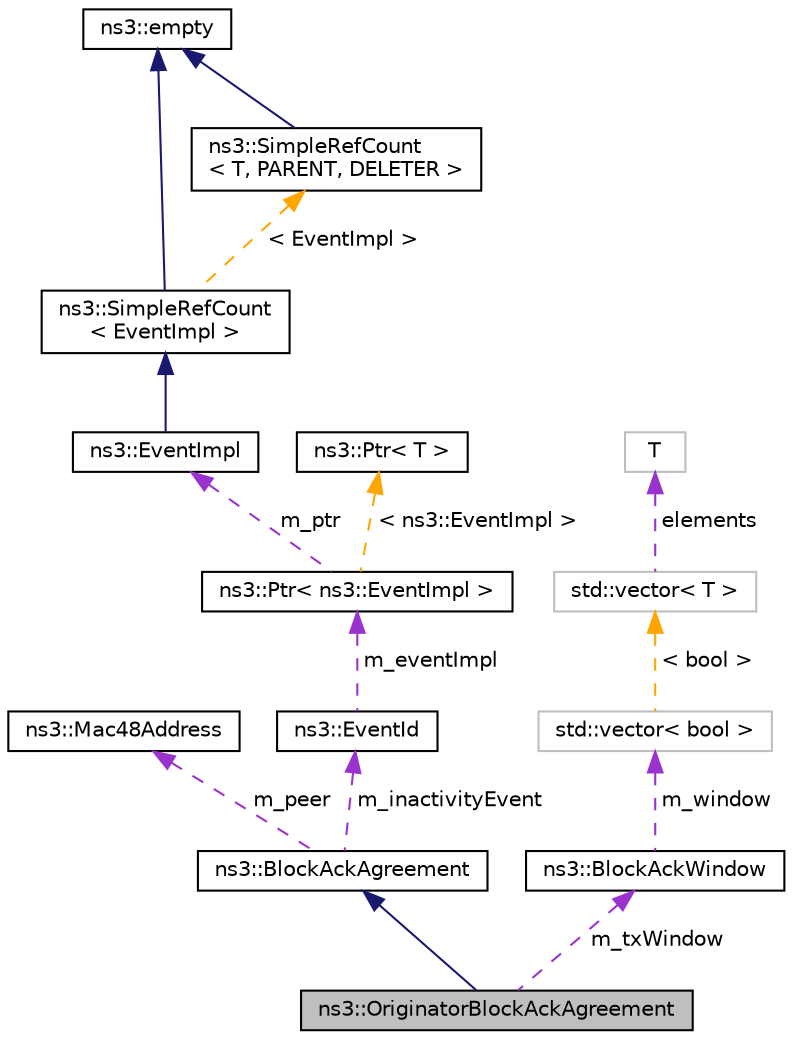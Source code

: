 digraph "ns3::OriginatorBlockAckAgreement"
{
 // LATEX_PDF_SIZE
  edge [fontname="Helvetica",fontsize="10",labelfontname="Helvetica",labelfontsize="10"];
  node [fontname="Helvetica",fontsize="10",shape=record];
  Node1 [label="ns3::OriginatorBlockAckAgreement",height=0.2,width=0.4,color="black", fillcolor="grey75", style="filled", fontcolor="black",tooltip="Maintains the state and information about transmitted MPDUs with Ack Policy set to Block Ack for an o..."];
  Node2 -> Node1 [dir="back",color="midnightblue",fontsize="10",style="solid",fontname="Helvetica"];
  Node2 [label="ns3::BlockAckAgreement",height=0.2,width=0.4,color="black", fillcolor="white", style="filled",URL="$classns3_1_1_block_ack_agreement.html",tooltip="Maintains information for a block ack agreement."];
  Node3 -> Node2 [dir="back",color="darkorchid3",fontsize="10",style="dashed",label=" m_peer" ,fontname="Helvetica"];
  Node3 [label="ns3::Mac48Address",height=0.2,width=0.4,color="black", fillcolor="white", style="filled",URL="$classns3_1_1_mac48_address.html",tooltip="an EUI-48 address"];
  Node4 -> Node2 [dir="back",color="darkorchid3",fontsize="10",style="dashed",label=" m_inactivityEvent" ,fontname="Helvetica"];
  Node4 [label="ns3::EventId",height=0.2,width=0.4,color="black", fillcolor="white", style="filled",URL="$classns3_1_1_event_id.html",tooltip="An identifier for simulation events."];
  Node5 -> Node4 [dir="back",color="darkorchid3",fontsize="10",style="dashed",label=" m_eventImpl" ,fontname="Helvetica"];
  Node5 [label="ns3::Ptr\< ns3::EventImpl \>",height=0.2,width=0.4,color="black", fillcolor="white", style="filled",URL="$classns3_1_1_ptr.html",tooltip=" "];
  Node6 -> Node5 [dir="back",color="darkorchid3",fontsize="10",style="dashed",label=" m_ptr" ,fontname="Helvetica"];
  Node6 [label="ns3::EventImpl",height=0.2,width=0.4,color="black", fillcolor="white", style="filled",URL="$classns3_1_1_event_impl.html",tooltip="A simulation event."];
  Node7 -> Node6 [dir="back",color="midnightblue",fontsize="10",style="solid",fontname="Helvetica"];
  Node7 [label="ns3::SimpleRefCount\l\< EventImpl \>",height=0.2,width=0.4,color="black", fillcolor="white", style="filled",URL="$classns3_1_1_simple_ref_count.html",tooltip=" "];
  Node8 -> Node7 [dir="back",color="midnightblue",fontsize="10",style="solid",fontname="Helvetica"];
  Node8 [label="ns3::empty",height=0.2,width=0.4,color="black", fillcolor="white", style="filled",URL="$classns3_1_1empty.html",tooltip="make Callback use a separate empty type"];
  Node9 -> Node7 [dir="back",color="orange",fontsize="10",style="dashed",label=" \< EventImpl \>" ,fontname="Helvetica"];
  Node9 [label="ns3::SimpleRefCount\l\< T, PARENT, DELETER \>",height=0.2,width=0.4,color="black", fillcolor="white", style="filled",URL="$classns3_1_1_simple_ref_count.html",tooltip="A template-based reference counting class."];
  Node8 -> Node9 [dir="back",color="midnightblue",fontsize="10",style="solid",fontname="Helvetica"];
  Node10 -> Node5 [dir="back",color="orange",fontsize="10",style="dashed",label=" \< ns3::EventImpl \>" ,fontname="Helvetica"];
  Node10 [label="ns3::Ptr\< T \>",height=0.2,width=0.4,color="black", fillcolor="white", style="filled",URL="$classns3_1_1_ptr.html",tooltip="Smart pointer class similar to boost::intrusive_ptr."];
  Node11 -> Node1 [dir="back",color="darkorchid3",fontsize="10",style="dashed",label=" m_txWindow" ,fontname="Helvetica"];
  Node11 [label="ns3::BlockAckWindow",height=0.2,width=0.4,color="black", fillcolor="white", style="filled",URL="$classns3_1_1_block_ack_window.html",tooltip="Block ack window."];
  Node12 -> Node11 [dir="back",color="darkorchid3",fontsize="10",style="dashed",label=" m_window" ,fontname="Helvetica"];
  Node12 [label="std::vector\< bool \>",height=0.2,width=0.4,color="grey75", fillcolor="white", style="filled",tooltip=" "];
  Node13 -> Node12 [dir="back",color="orange",fontsize="10",style="dashed",label=" \< bool \>" ,fontname="Helvetica"];
  Node13 [label="std::vector\< T \>",height=0.2,width=0.4,color="grey75", fillcolor="white", style="filled",tooltip=" "];
  Node14 -> Node13 [dir="back",color="darkorchid3",fontsize="10",style="dashed",label=" elements" ,fontname="Helvetica"];
  Node14 [label="T",height=0.2,width=0.4,color="grey75", fillcolor="white", style="filled",tooltip=" "];
}
